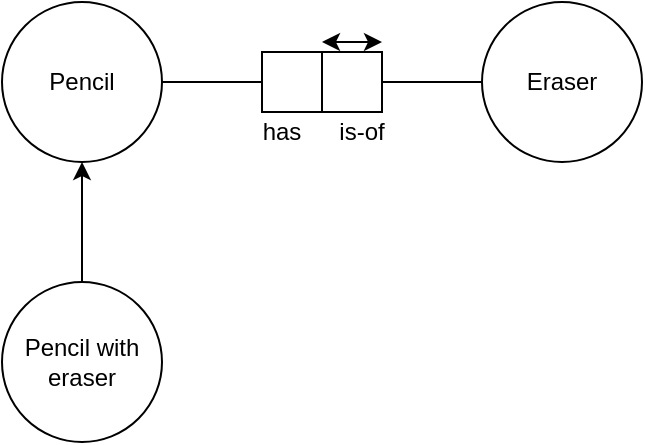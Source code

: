 <mxfile version="22.1.11" type="github">
  <diagram name="Page-1" id="geVlNqPamKYG3F1XzN8d">
    <mxGraphModel dx="698" dy="648" grid="1" gridSize="10" guides="1" tooltips="1" connect="1" arrows="1" fold="1" page="1" pageScale="1" pageWidth="827" pageHeight="1169" math="0" shadow="0">
      <root>
        <mxCell id="0" />
        <mxCell id="1" parent="0" />
        <mxCell id="5tDtxQZ0ZbtPjQdfURj3-1" value="Pencil" style="ellipse;whiteSpace=wrap;html=1;aspect=fixed;" parent="1" vertex="1">
          <mxGeometry x="200" y="100" width="80" height="80" as="geometry" />
        </mxCell>
        <mxCell id="5tDtxQZ0ZbtPjQdfURj3-2" value="&lt;div&gt;Pencil with&lt;/div&gt;&lt;div&gt;eraser&lt;br&gt;&lt;/div&gt;" style="ellipse;whiteSpace=wrap;html=1;aspect=fixed;" parent="1" vertex="1">
          <mxGeometry x="200" y="240" width="80" height="80" as="geometry" />
        </mxCell>
        <mxCell id="5tDtxQZ0ZbtPjQdfURj3-3" value="Eraser" style="ellipse;whiteSpace=wrap;html=1;aspect=fixed;" parent="1" vertex="1">
          <mxGeometry x="440" y="100" width="80" height="80" as="geometry" />
        </mxCell>
        <mxCell id="5tDtxQZ0ZbtPjQdfURj3-4" value="" style="shape=process;whiteSpace=wrap;html=1;backgroundOutline=1;size=0.5;" parent="1" vertex="1">
          <mxGeometry x="330" y="125" width="60" height="30" as="geometry" />
        </mxCell>
        <mxCell id="5tDtxQZ0ZbtPjQdfURj3-5" value="" style="endArrow=classic;html=1;rounded=0;entryX=0.5;entryY=1;entryDx=0;entryDy=0;exitX=0.5;exitY=0;exitDx=0;exitDy=0;" parent="1" source="5tDtxQZ0ZbtPjQdfURj3-2" target="5tDtxQZ0ZbtPjQdfURj3-1" edge="1">
          <mxGeometry width="50" height="50" relative="1" as="geometry">
            <mxPoint x="340" y="390" as="sourcePoint" />
            <mxPoint x="390" y="340" as="targetPoint" />
          </mxGeometry>
        </mxCell>
        <mxCell id="5tDtxQZ0ZbtPjQdfURj3-6" value="" style="endArrow=none;html=1;rounded=0;exitX=1;exitY=0.5;exitDx=0;exitDy=0;entryX=0;entryY=0.5;entryDx=0;entryDy=0;startArrow=none;startFill=0;" parent="1" source="5tDtxQZ0ZbtPjQdfURj3-1" target="5tDtxQZ0ZbtPjQdfURj3-4" edge="1">
          <mxGeometry width="50" height="50" relative="1" as="geometry">
            <mxPoint x="340" y="390" as="sourcePoint" />
            <mxPoint x="390" y="340" as="targetPoint" />
          </mxGeometry>
        </mxCell>
        <mxCell id="5tDtxQZ0ZbtPjQdfURj3-7" value="" style="endArrow=none;html=1;rounded=0;entryX=0;entryY=0.5;entryDx=0;entryDy=0;exitX=1;exitY=0.5;exitDx=0;exitDy=0;endFill=0;" parent="1" source="5tDtxQZ0ZbtPjQdfURj3-4" target="5tDtxQZ0ZbtPjQdfURj3-3" edge="1">
          <mxGeometry width="50" height="50" relative="1" as="geometry">
            <mxPoint x="340" y="390" as="sourcePoint" />
            <mxPoint x="390" y="340" as="targetPoint" />
          </mxGeometry>
        </mxCell>
        <mxCell id="5tDtxQZ0ZbtPjQdfURj3-8" value="&lt;div&gt;has&lt;/div&gt;" style="text;html=1;strokeColor=none;fillColor=none;align=center;verticalAlign=middle;whiteSpace=wrap;rounded=0;" parent="1" vertex="1">
          <mxGeometry x="310" y="150" width="60" height="30" as="geometry" />
        </mxCell>
        <mxCell id="5tDtxQZ0ZbtPjQdfURj3-10" value="is-of" style="text;html=1;strokeColor=none;fillColor=none;align=center;verticalAlign=middle;whiteSpace=wrap;rounded=0;" parent="1" vertex="1">
          <mxGeometry x="350" y="150" width="60" height="30" as="geometry" />
        </mxCell>
        <mxCell id="5tDtxQZ0ZbtPjQdfURj3-12" value="" style="endArrow=classic;startArrow=classic;html=1;rounded=0;" parent="1" edge="1">
          <mxGeometry width="50" height="50" relative="1" as="geometry">
            <mxPoint x="360" y="120" as="sourcePoint" />
            <mxPoint x="390" y="120" as="targetPoint" />
          </mxGeometry>
        </mxCell>
      </root>
    </mxGraphModel>
  </diagram>
</mxfile>
